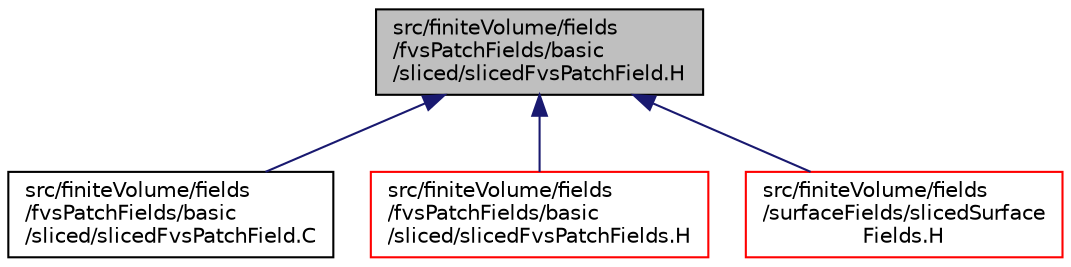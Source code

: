 digraph "src/finiteVolume/fields/fvsPatchFields/basic/sliced/slicedFvsPatchField.H"
{
  bgcolor="transparent";
  edge [fontname="Helvetica",fontsize="10",labelfontname="Helvetica",labelfontsize="10"];
  node [fontname="Helvetica",fontsize="10",shape=record];
  Node1 [label="src/finiteVolume/fields\l/fvsPatchFields/basic\l/sliced/slicedFvsPatchField.H",height=0.2,width=0.4,color="black", fillcolor="grey75", style="filled", fontcolor="black"];
  Node1 -> Node2 [dir="back",color="midnightblue",fontsize="10",style="solid",fontname="Helvetica"];
  Node2 [label="src/finiteVolume/fields\l/fvsPatchFields/basic\l/sliced/slicedFvsPatchField.C",height=0.2,width=0.4,color="black",URL="$a05687.html"];
  Node1 -> Node3 [dir="back",color="midnightblue",fontsize="10",style="solid",fontname="Helvetica"];
  Node3 [label="src/finiteVolume/fields\l/fvsPatchFields/basic\l/sliced/slicedFvsPatchFields.H",height=0.2,width=0.4,color="red",URL="$a05690.html"];
  Node1 -> Node4 [dir="back",color="midnightblue",fontsize="10",style="solid",fontname="Helvetica"];
  Node4 [label="src/finiteVolume/fields\l/surfaceFields/slicedSurface\lFields.H",height=0.2,width=0.4,color="red",URL="$a05753.html"];
}
